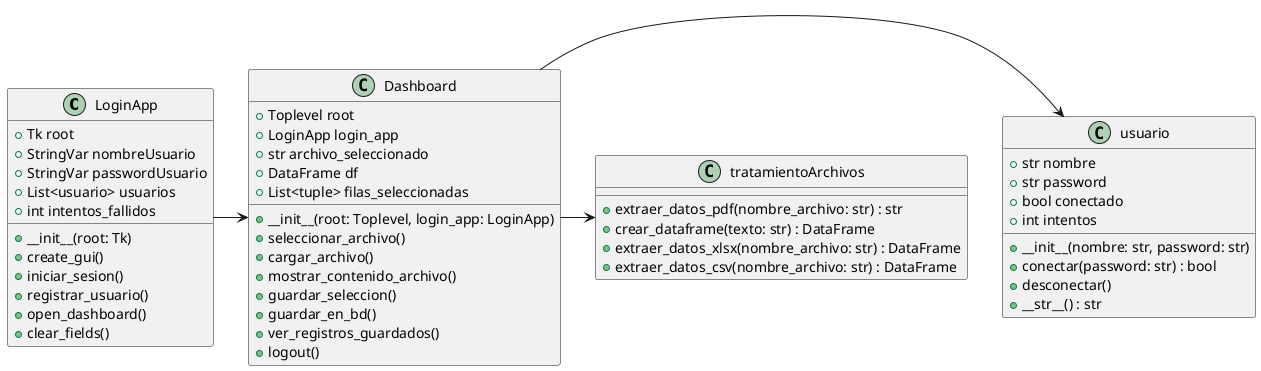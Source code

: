 @startuml Diagrama de clases TP1 - Diseño de sistemas 1

class LoginApp {
    +Tk root
    +StringVar nombreUsuario
    +StringVar passwordUsuario
    +List<usuario> usuarios
    +int intentos_fallidos
    +__init__(root: Tk)
    +create_gui()
    +iniciar_sesion()
    +registrar_usuario()
    +open_dashboard()
    +clear_fields()
}

class Dashboard {
    +Toplevel root
    +LoginApp login_app
    +str archivo_seleccionado
    +DataFrame df
    +List<tuple> filas_seleccionadas
    +__init__(root: Toplevel, login_app: LoginApp)
    +seleccionar_archivo()
    +cargar_archivo()
    +mostrar_contenido_archivo()
    +guardar_seleccion()
    +guardar_en_bd()
    +ver_registros_guardados()
    +logout()
}

class usuario {
    +str nombre
    +str password
    +bool conectado
    +int intentos
    +__init__(nombre: str, password: str)
    +conectar(password: str) : bool
    +desconectar()
    +__str__() : str
}

class tratamientoArchivos {
    +extraer_datos_pdf(nombre_archivo: str) : str
    +crear_dataframe(texto: str) : DataFrame
    +extraer_datos_xlsx(nombre_archivo: str) : DataFrame
    +extraer_datos_csv(nombre_archivo: str) : DataFrame
}

LoginApp -> Dashboard
Dashboard -> usuario
Dashboard -> tratamientoArchivos


@enduml